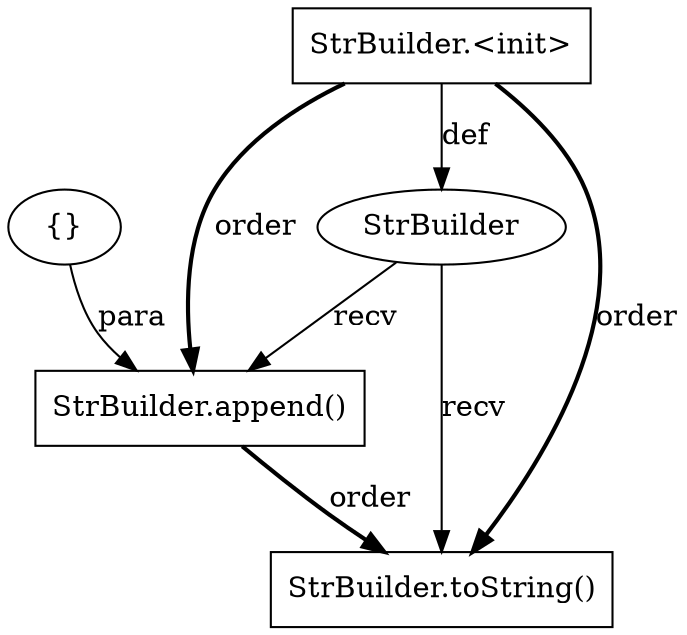 digraph "AUG" {

  1 [ label="StrBuilder.append()" shape="box" ];
  2 [ label="{}" shape="ellipse" ];
  3 [ label="StrBuilder" shape="ellipse" ];
  4 [ label="StrBuilder.toString()" shape="box" ];
  5 [ label="StrBuilder.<init>" shape="box" ];
  3 -> 1 [ label="recv" style="solid" ];
  2 -> 1 [ label="para" style="solid" ];
  5 -> 1 [ label="order" style="bold" ];
  5 -> 3 [ label="def" style="solid" ];
  3 -> 4 [ label="recv" style="solid" ];
  1 -> 4 [ label="order" style="bold" ];
  5 -> 4 [ label="order" style="bold" ];
}
